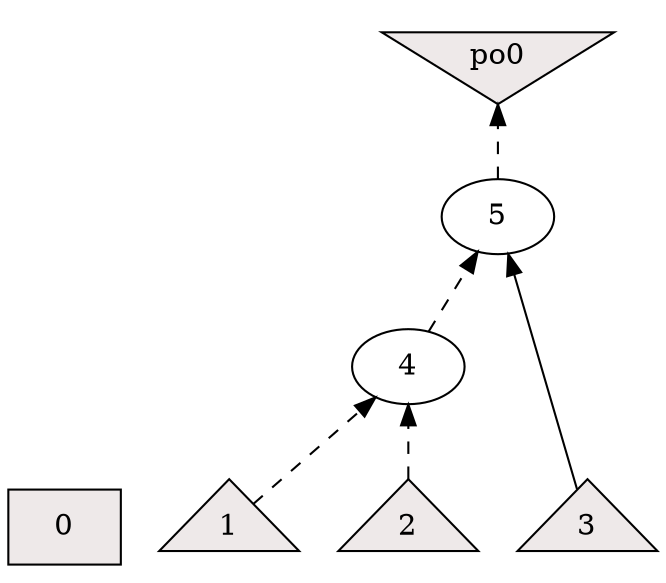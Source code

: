 digraph {
rankdir=BT;
0 [label="0",shape=box,style=filled,fillcolor=snow2]
1 [label="1",shape=triangle,style=filled,fillcolor=snow2]
2 [label="2",shape=triangle,style=filled,fillcolor=snow2]
3 [label="3",shape=triangle,style=filled,fillcolor=snow2]
4 [label="4",shape=ellipse,style=filled,fillcolor=white]
5 [label="5",shape=ellipse,style=filled,fillcolor=white]
po0 [shape=invtriangle,style=filled,fillcolor=snow2]
1 -> 4 [style=dashed]
2 -> 4 [style=dashed]
3 -> 5 [style=solid]
4 -> 5 [style=dashed]
5 -> po0 [style=dashed]
{rank = same; 0; 1; 2; 3; }
{rank = same; 4; }
{rank = same; 5; }
{rank = same; po0; }
}
